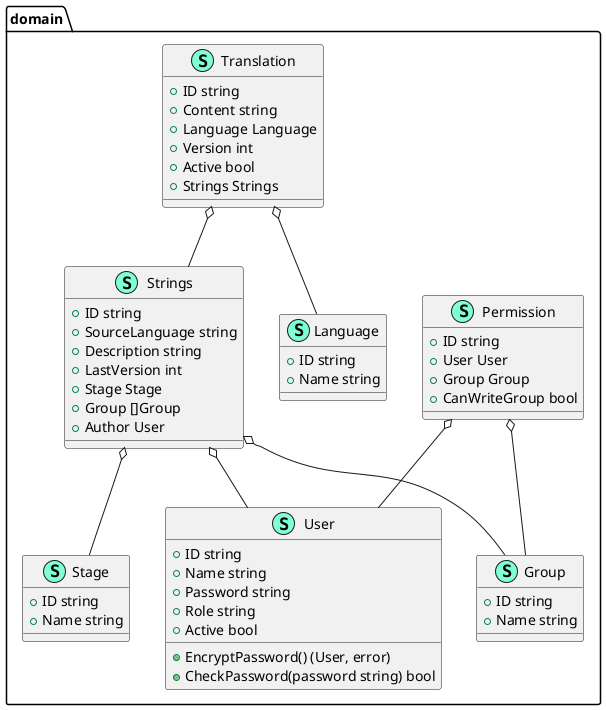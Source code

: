 @startuml
namespace domain {
    class Group << (S,Aquamarine) >> {
        + ID string
        + Name string

    }
    class Language << (S,Aquamarine) >> {
        + ID string
        + Name string

    }
    class Permission << (S,Aquamarine) >> {
        + ID string
        + User User
        + Group Group
        + CanWriteGroup bool

    }
    class Stage << (S,Aquamarine) >> {
        + ID string
        + Name string

    }
    class Strings << (S,Aquamarine) >> {
        + ID string
        + SourceLanguage string
        + Description string
        + LastVersion int
        + Stage Stage
        + Group []Group
        + Author User

    }
    class Translation << (S,Aquamarine) >> {
        + ID string
        + Content string
        + Language Language
        + Version int
        + Active bool
        + Strings Strings

    }
    class User << (S,Aquamarine) >> {
        + ID string
        + Name string
        + Password string
        + Role string
        + Active bool

        + EncryptPassword() (User, error)
        + CheckPassword(password string) bool

    }
}


"domain.Permission" o-- "domain.Group"
"domain.Permission" o-- "domain.User"
"domain.Strings" o-- "domain.Group"
"domain.Strings" o-- "domain.Stage"
"domain.Strings" o-- "domain.User"
"domain.Translation" o-- "domain.Language"
"domain.Translation" o-- "domain.Strings"

@enduml
